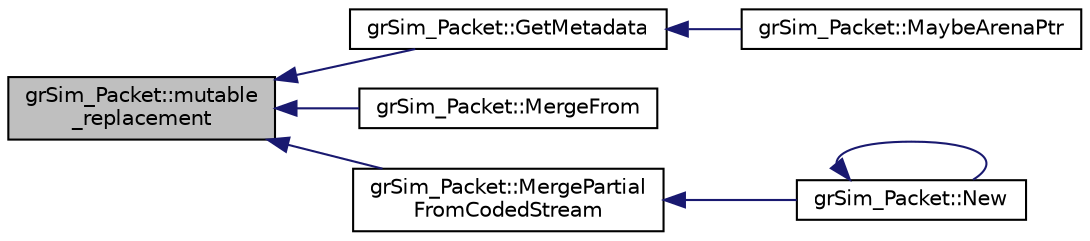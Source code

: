 digraph "grSim_Packet::mutable_replacement"
{
 // INTERACTIVE_SVG=YES
  edge [fontname="Helvetica",fontsize="10",labelfontname="Helvetica",labelfontsize="10"];
  node [fontname="Helvetica",fontsize="10",shape=record];
  rankdir="LR";
  Node1 [label="grSim_Packet::mutable\l_replacement",height=0.2,width=0.4,color="black", fillcolor="grey75", style="filled", fontcolor="black"];
  Node1 -> Node2 [dir="back",color="midnightblue",fontsize="10",style="solid",fontname="Helvetica"];
  Node2 [label="grSim_Packet::GetMetadata",height=0.2,width=0.4,color="black", fillcolor="white", style="filled",URL="$d3/db5/classgr_sim___packet.html#a3408db4788627de262ea584aaac1626d"];
  Node2 -> Node3 [dir="back",color="midnightblue",fontsize="10",style="solid",fontname="Helvetica"];
  Node3 [label="grSim_Packet::MaybeArenaPtr",height=0.2,width=0.4,color="black", fillcolor="white", style="filled",URL="$d3/db5/classgr_sim___packet.html#a1586f89f68f4f71677b65fa6b9dcb944"];
  Node1 -> Node4 [dir="back",color="midnightblue",fontsize="10",style="solid",fontname="Helvetica"];
  Node4 [label="grSim_Packet::MergeFrom",height=0.2,width=0.4,color="black", fillcolor="white", style="filled",URL="$d3/db5/classgr_sim___packet.html#afea6fd2ec641810f732f20dfdfb610dd"];
  Node1 -> Node5 [dir="back",color="midnightblue",fontsize="10",style="solid",fontname="Helvetica"];
  Node5 [label="grSim_Packet::MergePartial\lFromCodedStream",height=0.2,width=0.4,color="black", fillcolor="white", style="filled",URL="$d3/db5/classgr_sim___packet.html#ab8cf6157b27cdbf8f645d0ca2b0ac051"];
  Node5 -> Node6 [dir="back",color="midnightblue",fontsize="10",style="solid",fontname="Helvetica"];
  Node6 [label="grSim_Packet::New",height=0.2,width=0.4,color="black", fillcolor="white", style="filled",URL="$d3/db5/classgr_sim___packet.html#a31e29a827a331a0785441fc5d3f05fa8"];
  Node6 -> Node6 [dir="back",color="midnightblue",fontsize="10",style="solid",fontname="Helvetica"];
}
